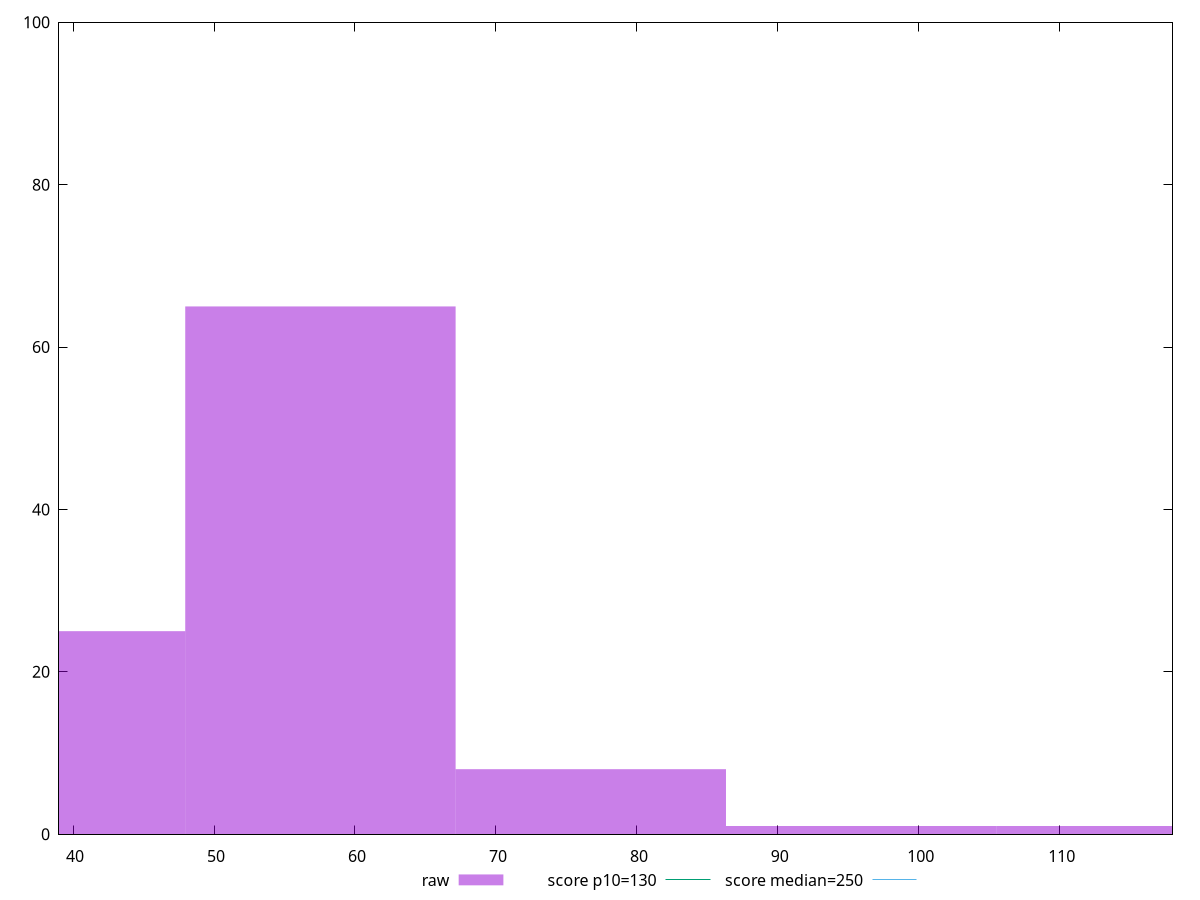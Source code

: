 reset

$raw <<EOF
57.54761237295246 65
38.36507491530164 25
76.73014983060328 8
115.09522474590491 1
95.9126872882541 1
EOF

set key outside below
set boxwidth 19.18253745765082
set xrange [39:117.99999999999989]
set yrange [0:100]
set trange [0:100]
set style fill transparent solid 0.5 noborder

set parametric
set terminal svg size 640, 490 enhanced background rgb 'white'
set output "report_00012_2021-02-09T11:01:39.952Z/max-potential-fid/samples/pages+cached+noadtech+nomedia+nocss/raw/histogram.svg"

plot $raw title "raw" with boxes, \
     130,t title "score p10=130", \
     250,t title "score median=250"

reset
